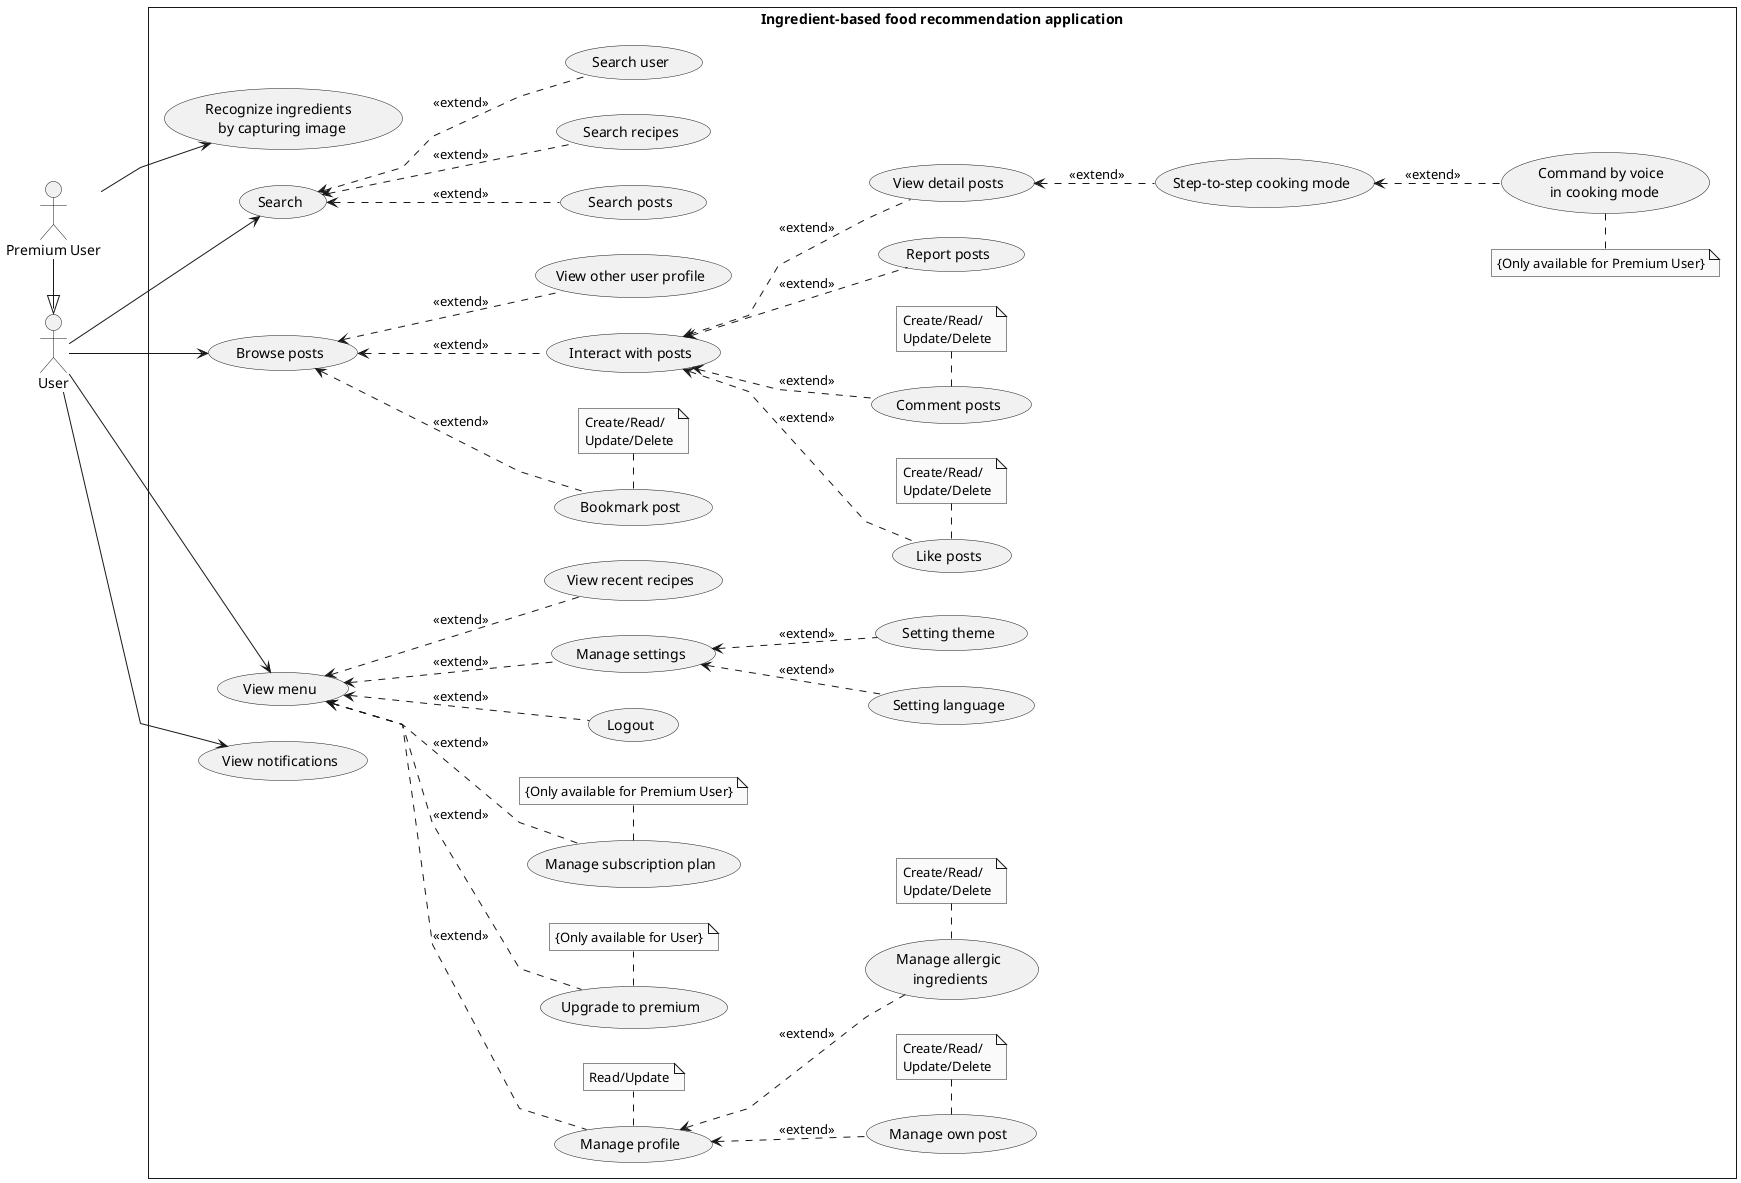 @startuml
skinparam style strictuml
skinparam monochrome true
skinparam linetype polyline
left to right direction
actor "User" as user
actor "Premium User" as pUser
' actor "Admin" as admin



rectangle Ingredient-based<U+0020>food<U+0020>recommendation<U+0020>application {
    usecase "Logout" as ucLogout

    usecase "Search" as ucSearch
    usecase "Search posts" as ucSearchPosts
    usecase "Search recipes" as ucSearchRecipes
    usecase "Search user" as ucSearchUser

    usecase "Browse posts" as ucBrowsePosts
    usecase "Interact with posts" as ucInteractPosts
    usecase "Like posts" as ucLikePost
    usecase "Comment posts" as ucCmtPost
    usecase "Report posts" as ucReportPost
    usecase "Bookmark post" as ucBookmarkPost
    usecase "View detail posts" as ucViewDetailPost
    usecase "Step-to-step cooking mode" as ucStepToStepCCM
    usecase "View other user profile" as ucViewUSProfile

    usecase "View menu" as ucViewMenu
    usecase "Manage profile" as ucManageProfile
    usecase "Manage own post" as ucManagePost
    usecase "Manage allergic\n ingredients" as ucManageAller
    usecase "Manage settings" as ucManageSetting
    usecase "Setting language" as ucSetLang
    usecase "Setting theme" as ucSetTheme
    usecase "View recent recipes" as ucViewRecentRecipes
    usecase "Upgrade to premium" as ucUpgradeToPremium

    usecase "View notifications" as ucViewNotif
    note "Create/Read/\nUpdate/Delete" as noteManagePost
    note "Create/Read/\nUpdate/Delete" as noteManageAller
    note "Read/Update" as noteManageProfile
    note "Create/Read/\nUpdate/Delete" as noteLikePost
    note "Create/Read/\nUpdate/Delete" as noteCmtPost
    note "Create/Read/\nUpdate/Delete" as noteBookmarkPost
    note "{Only available for User}" as noteUpgradeToPremium

    
'   usecase "View statistic" as ucViewStatistic
'   usecase "View report" as ucViewRepost
'   usecase "Administer users" as ucAdmUser
'   usecase "Administer permission" as ucAdmPermis
'   usecase "Administer posts" as ucAdmPost
'   usecase "Administer recipes" as ucAdmRecipes
'   usecase "Administer ingredients" as ucAdmIngre
    user --> ucSearch
        ucSearch <.. ucSearchUser : <<extend>>
        ucSearch <.. ucSearchPosts : <<extend>>
        ucSearch <.. ucSearchRecipes : <<extend>>

    user --> ucBrowsePosts
        ucBrowsePosts <.. ucInteractPosts : <<extend>>
            ucInteractPosts <.. ucLikePost : <<extend>>
                ucLikePost . noteLikePost
            ucInteractPosts <.. ucCmtPost : <<extend>>
                ucCmtPost . noteCmtPost
            ucInteractPosts <.. ucReportPost : <<extend>>
            ucInteractPosts <.. ucViewDetailPost : <<extend>>
                ucViewDetailPost <.. ucStepToStepCCM : <<extend>>
        ucBrowsePosts <.. ucBookmarkPost : <<extend>>
            ucBookmarkPost . noteBookmarkPost
        ucBrowsePosts <.. ucViewUSProfile : <<extend>>

    user --> ucViewMenu
        ucViewMenu <.. ucManageProfile : <<extend>>
            ucManageProfile . noteManageProfile
            ucManageProfile <.. ucManagePost : <<extend>>
                ucManagePost . noteManagePost
            ucManageProfile <.. ucManageAller : <<extend>>
                ucManageAller . noteManageAller
        ucViewMenu <.. ucManageSetting : <<extend>>
            ucManageSetting <.. ucSetLang : <<extend>>
            ucManageSetting <.. ucSetTheme : <<extend>>
        ucViewMenu <.. ucViewRecentRecipes : <<extend>>
        ucViewMenu <.. ucUpgradeToPremium : <<extend>>
            ucUpgradeToPremium . noteUpgradeToPremium
        ucViewMenu <.. ucLogout : <<extend>>

    user --> ucViewNotif


    usecase "Command by voice \n in cooking mode" as ucCommandVoiceCCM
    usecase "Recognize ingredients \n by capturing image" as ucRecognizeIngre
    usecase "Manage subscription plan" as ucMngSubcriptPlan

    note "{Only available for Premium User}" as noteMngSubcriptPlan

    pUser -|> user
    pUser --> ucRecognizeIngre
    ucStepToStepCCM <.. ucCommandVoiceCCM : <<extend>>
    ucViewMenu <.. ucMngSubcriptPlan : <<extend>>
        ucMngSubcriptPlan . noteMngSubcriptPlan
    note top of ucCommandVoiceCCM: {Only available for Premium User}
}

@enduml
